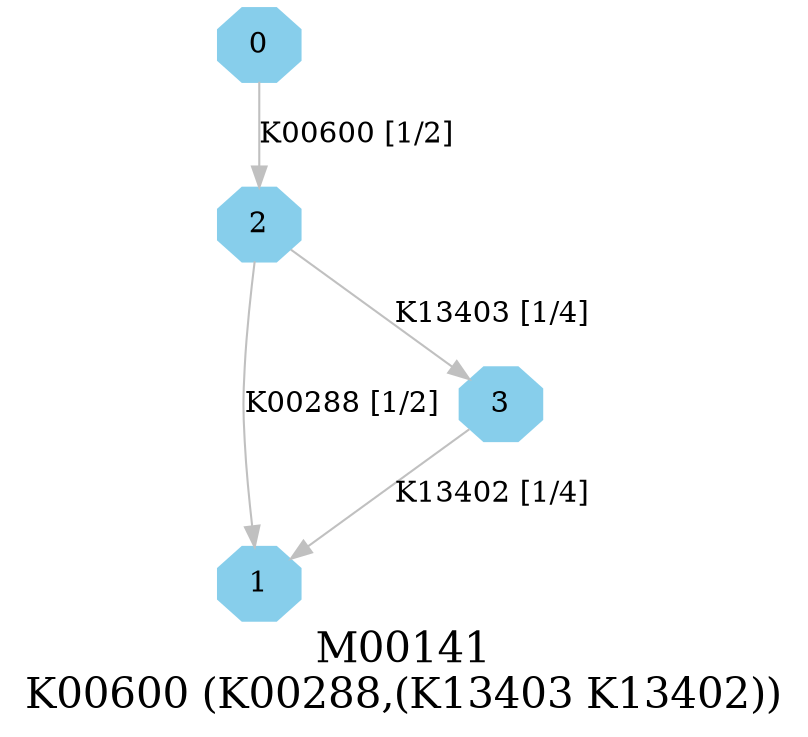 digraph G {
graph [label="M00141
K00600 (K00288,(K13403 K13402))",fontsize=20];
node [shape=box,style=filled];
edge [len=3,color=grey];
{node [width=.3,height=.3,shape=octagon,style=filled,color=skyblue] 0 1 2 3 }
0 -> 2 [label="K00600 [1/2]"];
2 -> 1 [label="K00288 [1/2]"];
2 -> 3 [label="K13403 [1/4]"];
3 -> 1 [label="K13402 [1/4]"];
}